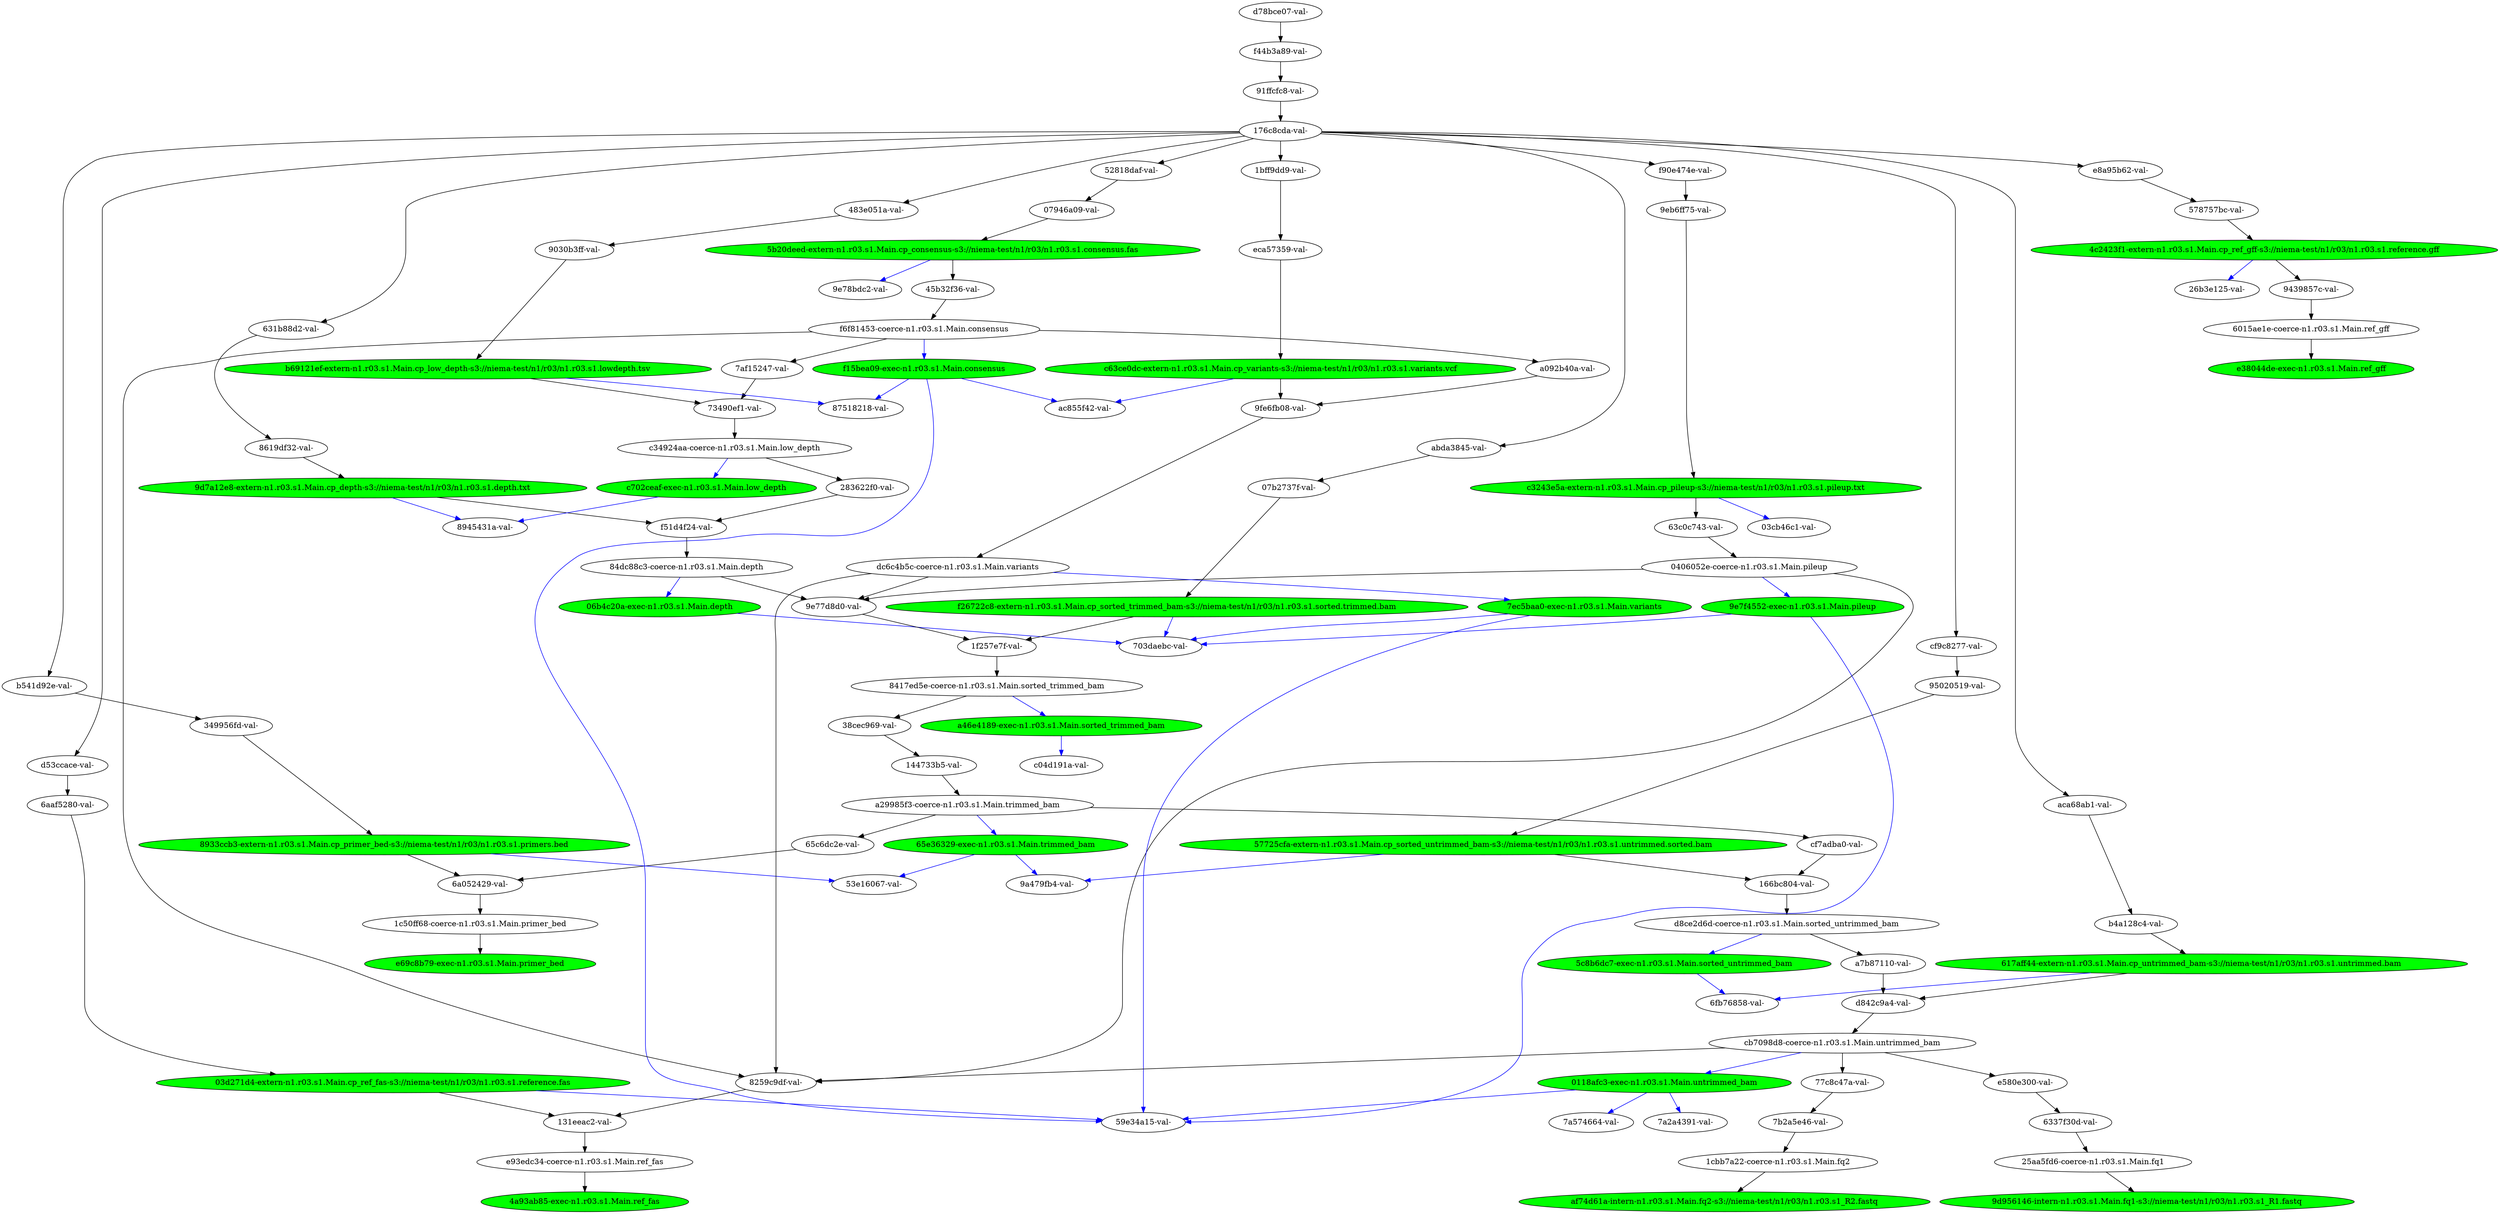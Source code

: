 strict digraph "reflow flowgraph sha256:29e803f11aff83d740f3105f2c07213103dcbed1c7272104a89c69565b8917b7" {
// Node definitions.
"0118afc3-exec-n1.r03.s1.Main.untrimmed_bam" [
fillcolor=green
style=filled
];
"03cb46c1-val-";
"03d271d4-extern-n1.r03.s1.Main.cp_ref_fas-s3://niema-test/n1/r03/n1.r03.s1.reference.fas" [
fillcolor=green
style=filled
];
"0406052e-coerce-n1.r03.s1.Main.pileup";
"06b4c20a-exec-n1.r03.s1.Main.depth" [
fillcolor=green
style=filled
];
"07946a09-val-";
"07b2737f-val-";
"131eeac2-val-";
"144733b5-val-";
"166bc804-val-";
"176c8cda-val-";
"1bff9dd9-val-";
"1c50ff68-coerce-n1.r03.s1.Main.primer_bed";
"1cbb7a22-coerce-n1.r03.s1.Main.fq2";
"1f257e7f-val-";
"25aa5fd6-coerce-n1.r03.s1.Main.fq1";
"26b3e125-val-";
"283622f0-val-";
"349956fd-val-";
"38cec969-val-";
"45b32f36-val-";
"483e051a-val-";
"4a93ab85-exec-n1.r03.s1.Main.ref_fas" [
fillcolor=green
style=filled
];
"4c2423f1-extern-n1.r03.s1.Main.cp_ref_gff-s3://niema-test/n1/r03/n1.r03.s1.reference.gff" [
fillcolor=green
style=filled
];
"52818daf-val-";
"53e16067-val-";
"57725cfa-extern-n1.r03.s1.Main.cp_sorted_untrimmed_bam-s3://niema-test/n1/r03/n1.r03.s1.untrimmed.sorted.bam" [
fillcolor=green
style=filled
];
"578757bc-val-";
"59e34a15-val-";
"5b20deed-extern-n1.r03.s1.Main.cp_consensus-s3://niema-test/n1/r03/n1.r03.s1.consensus.fas" [
fillcolor=green
style=filled
];
"5c8b6dc7-exec-n1.r03.s1.Main.sorted_untrimmed_bam" [
fillcolor=green
style=filled
];
"6015ae1e-coerce-n1.r03.s1.Main.ref_gff";
"617aff44-extern-n1.r03.s1.Main.cp_untrimmed_bam-s3://niema-test/n1/r03/n1.r03.s1.untrimmed.bam" [
fillcolor=green
style=filled
];
"631b88d2-val-";
"6337f30d-val-";
"63c0c743-val-";
"65c6dc2e-val-";
"65e36329-exec-n1.r03.s1.Main.trimmed_bam" [
fillcolor=green
style=filled
];
"6a052429-val-";
"6aaf5280-val-";
"6fb76858-val-";
"703daebc-val-";
"73490ef1-val-";
"77c8c47a-val-";
"7a2a4391-val-";
"7a574664-val-";
"7af15247-val-";
"7b2a5e46-val-";
"7ec5baa0-exec-n1.r03.s1.Main.variants" [
fillcolor=green
style=filled
];
"8259c9df-val-";
"8417ed5e-coerce-n1.r03.s1.Main.sorted_trimmed_bam";
"84dc88c3-coerce-n1.r03.s1.Main.depth";
"8619df32-val-";
"87518218-val-";
"8933ccb3-extern-n1.r03.s1.Main.cp_primer_bed-s3://niema-test/n1/r03/n1.r03.s1.primers.bed" [
fillcolor=green
style=filled
];
"8945431a-val-";
"9030b3ff-val-";
"91ffcfc8-val-";
"9439857c-val-";
"95020519-val-";
"9a479fb4-val-";
"9d7a12e8-extern-n1.r03.s1.Main.cp_depth-s3://niema-test/n1/r03/n1.r03.s1.depth.txt" [
fillcolor=green
style=filled
];
"9d956146-intern-n1.r03.s1.Main.fq1-s3://niema-test/n1/r03/n1.r03.s1_R1.fastq" [
fillcolor=green
style=filled
];
"9e77d8d0-val-";
"9e78bdc2-val-";
"9e7f4552-exec-n1.r03.s1.Main.pileup" [
fillcolor=green
style=filled
];
"9eb6ff75-val-";
"9fe6fb08-val-";
"a092b40a-val-";
"a29985f3-coerce-n1.r03.s1.Main.trimmed_bam";
"a46e4189-exec-n1.r03.s1.Main.sorted_trimmed_bam" [
fillcolor=green
style=filled
];
"a7b87110-val-";
"abda3845-val-";
"ac855f42-val-";
"aca68ab1-val-";
"af74d61a-intern-n1.r03.s1.Main.fq2-s3://niema-test/n1/r03/n1.r03.s1_R2.fastq" [
fillcolor=green
style=filled
];
"b4a128c4-val-";
"b541d92e-val-";
"b69121ef-extern-n1.r03.s1.Main.cp_low_depth-s3://niema-test/n1/r03/n1.r03.s1.lowdepth.tsv" [
fillcolor=green
style=filled
];
"c04d191a-val-";
"c3243e5a-extern-n1.r03.s1.Main.cp_pileup-s3://niema-test/n1/r03/n1.r03.s1.pileup.txt" [
fillcolor=green
style=filled
];
"c34924aa-coerce-n1.r03.s1.Main.low_depth";
"c63ce0dc-extern-n1.r03.s1.Main.cp_variants-s3://niema-test/n1/r03/n1.r03.s1.variants.vcf" [
fillcolor=green
style=filled
];
"c702ceaf-exec-n1.r03.s1.Main.low_depth" [
fillcolor=green
style=filled
];
"cb7098d8-coerce-n1.r03.s1.Main.untrimmed_bam";
"cf7adba0-val-";
"cf9c8277-val-";
"d53ccace-val-";
"d78bce07-val-";
"d842c9a4-val-";
"d8ce2d6d-coerce-n1.r03.s1.Main.sorted_untrimmed_bam";
"dc6c4b5c-coerce-n1.r03.s1.Main.variants";
"e38044de-exec-n1.r03.s1.Main.ref_gff" [
fillcolor=green
style=filled
];
"e580e300-val-";
"e69c8b79-exec-n1.r03.s1.Main.primer_bed" [
fillcolor=green
style=filled
];
"e8a95b62-val-";
"e93edc34-coerce-n1.r03.s1.Main.ref_fas";
"eca57359-val-";
"f15bea09-exec-n1.r03.s1.Main.consensus" [
fillcolor=green
style=filled
];
"f26722c8-extern-n1.r03.s1.Main.cp_sorted_trimmed_bam-s3://niema-test/n1/r03/n1.r03.s1.sorted.trimmed.bam" [
fillcolor=green
style=filled
];
"f44b3a89-val-";
"f51d4f24-val-";
"f6f81453-coerce-n1.r03.s1.Main.consensus";
"f90e474e-val-";

// Edge definitions.
"0118afc3-exec-n1.r03.s1.Main.untrimmed_bam" -> "59e34a15-val-" [
dynamic=true
color=blue
];
"0118afc3-exec-n1.r03.s1.Main.untrimmed_bam" -> "7a2a4391-val-" [
dynamic=true
color=blue
];
"0118afc3-exec-n1.r03.s1.Main.untrimmed_bam" -> "7a574664-val-" [
dynamic=true
color=blue
];
"03d271d4-extern-n1.r03.s1.Main.cp_ref_fas-s3://niema-test/n1/r03/n1.r03.s1.reference.fas" -> "131eeac2-val-" [dynamic=false];
"03d271d4-extern-n1.r03.s1.Main.cp_ref_fas-s3://niema-test/n1/r03/n1.r03.s1.reference.fas" -> "59e34a15-val-" [
dynamic=true
color=blue
];
"0406052e-coerce-n1.r03.s1.Main.pileup" -> "8259c9df-val-" [dynamic=false];
"0406052e-coerce-n1.r03.s1.Main.pileup" -> "9e77d8d0-val-" [dynamic=false];
"0406052e-coerce-n1.r03.s1.Main.pileup" -> "9e7f4552-exec-n1.r03.s1.Main.pileup" [
dynamic=true
color=blue
];
"06b4c20a-exec-n1.r03.s1.Main.depth" -> "703daebc-val-" [
dynamic=true
color=blue
];
"07946a09-val-" -> "5b20deed-extern-n1.r03.s1.Main.cp_consensus-s3://niema-test/n1/r03/n1.r03.s1.consensus.fas" [dynamic=false];
"07b2737f-val-" -> "f26722c8-extern-n1.r03.s1.Main.cp_sorted_trimmed_bam-s3://niema-test/n1/r03/n1.r03.s1.sorted.trimmed.bam" [dynamic=false];
"131eeac2-val-" -> "e93edc34-coerce-n1.r03.s1.Main.ref_fas" [dynamic=false];
"144733b5-val-" -> "a29985f3-coerce-n1.r03.s1.Main.trimmed_bam" [dynamic=false];
"166bc804-val-" -> "d8ce2d6d-coerce-n1.r03.s1.Main.sorted_untrimmed_bam" [dynamic=false];
"176c8cda-val-" -> "1bff9dd9-val-" [dynamic=false];
"176c8cda-val-" -> "483e051a-val-" [dynamic=false];
"176c8cda-val-" -> "52818daf-val-" [dynamic=false];
"176c8cda-val-" -> "631b88d2-val-" [dynamic=false];
"176c8cda-val-" -> "abda3845-val-" [dynamic=false];
"176c8cda-val-" -> "aca68ab1-val-" [dynamic=false];
"176c8cda-val-" -> "b541d92e-val-" [dynamic=false];
"176c8cda-val-" -> "cf9c8277-val-" [dynamic=false];
"176c8cda-val-" -> "d53ccace-val-" [dynamic=false];
"176c8cda-val-" -> "e8a95b62-val-" [dynamic=false];
"176c8cda-val-" -> "f90e474e-val-" [dynamic=false];
"1bff9dd9-val-" -> "eca57359-val-" [dynamic=false];
"1c50ff68-coerce-n1.r03.s1.Main.primer_bed" -> "e69c8b79-exec-n1.r03.s1.Main.primer_bed" [dynamic=false];
"1cbb7a22-coerce-n1.r03.s1.Main.fq2" -> "af74d61a-intern-n1.r03.s1.Main.fq2-s3://niema-test/n1/r03/n1.r03.s1_R2.fastq" [dynamic=false];
"1f257e7f-val-" -> "8417ed5e-coerce-n1.r03.s1.Main.sorted_trimmed_bam" [dynamic=false];
"25aa5fd6-coerce-n1.r03.s1.Main.fq1" -> "9d956146-intern-n1.r03.s1.Main.fq1-s3://niema-test/n1/r03/n1.r03.s1_R1.fastq" [dynamic=false];
"283622f0-val-" -> "f51d4f24-val-" [dynamic=false];
"349956fd-val-" -> "8933ccb3-extern-n1.r03.s1.Main.cp_primer_bed-s3://niema-test/n1/r03/n1.r03.s1.primers.bed" [dynamic=false];
"38cec969-val-" -> "144733b5-val-" [dynamic=false];
"45b32f36-val-" -> "f6f81453-coerce-n1.r03.s1.Main.consensus" [dynamic=false];
"483e051a-val-" -> "9030b3ff-val-" [dynamic=false];
"4c2423f1-extern-n1.r03.s1.Main.cp_ref_gff-s3://niema-test/n1/r03/n1.r03.s1.reference.gff" -> "26b3e125-val-" [
dynamic=true
color=blue
];
"4c2423f1-extern-n1.r03.s1.Main.cp_ref_gff-s3://niema-test/n1/r03/n1.r03.s1.reference.gff" -> "9439857c-val-" [dynamic=false];
"52818daf-val-" -> "07946a09-val-" [dynamic=false];
"57725cfa-extern-n1.r03.s1.Main.cp_sorted_untrimmed_bam-s3://niema-test/n1/r03/n1.r03.s1.untrimmed.sorted.bam" -> "166bc804-val-" [dynamic=false];
"57725cfa-extern-n1.r03.s1.Main.cp_sorted_untrimmed_bam-s3://niema-test/n1/r03/n1.r03.s1.untrimmed.sorted.bam" -> "9a479fb4-val-" [
dynamic=true
color=blue
];
"578757bc-val-" -> "4c2423f1-extern-n1.r03.s1.Main.cp_ref_gff-s3://niema-test/n1/r03/n1.r03.s1.reference.gff" [dynamic=false];
"5b20deed-extern-n1.r03.s1.Main.cp_consensus-s3://niema-test/n1/r03/n1.r03.s1.consensus.fas" -> "45b32f36-val-" [dynamic=false];
"5b20deed-extern-n1.r03.s1.Main.cp_consensus-s3://niema-test/n1/r03/n1.r03.s1.consensus.fas" -> "9e78bdc2-val-" [
dynamic=true
color=blue
];
"5c8b6dc7-exec-n1.r03.s1.Main.sorted_untrimmed_bam" -> "6fb76858-val-" [
dynamic=true
color=blue
];
"6015ae1e-coerce-n1.r03.s1.Main.ref_gff" -> "e38044de-exec-n1.r03.s1.Main.ref_gff" [dynamic=false];
"617aff44-extern-n1.r03.s1.Main.cp_untrimmed_bam-s3://niema-test/n1/r03/n1.r03.s1.untrimmed.bam" -> "6fb76858-val-" [
dynamic=true
color=blue
];
"617aff44-extern-n1.r03.s1.Main.cp_untrimmed_bam-s3://niema-test/n1/r03/n1.r03.s1.untrimmed.bam" -> "d842c9a4-val-" [dynamic=false];
"631b88d2-val-" -> "8619df32-val-" [dynamic=false];
"6337f30d-val-" -> "25aa5fd6-coerce-n1.r03.s1.Main.fq1" [dynamic=false];
"63c0c743-val-" -> "0406052e-coerce-n1.r03.s1.Main.pileup" [dynamic=false];
"65c6dc2e-val-" -> "6a052429-val-" [dynamic=false];
"65e36329-exec-n1.r03.s1.Main.trimmed_bam" -> "53e16067-val-" [
dynamic=true
color=blue
];
"65e36329-exec-n1.r03.s1.Main.trimmed_bam" -> "9a479fb4-val-" [
dynamic=true
color=blue
];
"6a052429-val-" -> "1c50ff68-coerce-n1.r03.s1.Main.primer_bed" [dynamic=false];
"6aaf5280-val-" -> "03d271d4-extern-n1.r03.s1.Main.cp_ref_fas-s3://niema-test/n1/r03/n1.r03.s1.reference.fas" [dynamic=false];
"73490ef1-val-" -> "c34924aa-coerce-n1.r03.s1.Main.low_depth" [dynamic=false];
"77c8c47a-val-" -> "7b2a5e46-val-" [dynamic=false];
"7af15247-val-" -> "73490ef1-val-" [dynamic=false];
"7b2a5e46-val-" -> "1cbb7a22-coerce-n1.r03.s1.Main.fq2" [dynamic=false];
"7ec5baa0-exec-n1.r03.s1.Main.variants" -> "59e34a15-val-" [
dynamic=true
color=blue
];
"7ec5baa0-exec-n1.r03.s1.Main.variants" -> "703daebc-val-" [
dynamic=true
color=blue
];
"8259c9df-val-" -> "131eeac2-val-" [dynamic=false];
"8417ed5e-coerce-n1.r03.s1.Main.sorted_trimmed_bam" -> "38cec969-val-" [dynamic=false];
"8417ed5e-coerce-n1.r03.s1.Main.sorted_trimmed_bam" -> "a46e4189-exec-n1.r03.s1.Main.sorted_trimmed_bam" [
dynamic=true
color=blue
];
"84dc88c3-coerce-n1.r03.s1.Main.depth" -> "06b4c20a-exec-n1.r03.s1.Main.depth" [
dynamic=true
color=blue
];
"84dc88c3-coerce-n1.r03.s1.Main.depth" -> "9e77d8d0-val-" [dynamic=false];
"8619df32-val-" -> "9d7a12e8-extern-n1.r03.s1.Main.cp_depth-s3://niema-test/n1/r03/n1.r03.s1.depth.txt" [dynamic=false];
"8933ccb3-extern-n1.r03.s1.Main.cp_primer_bed-s3://niema-test/n1/r03/n1.r03.s1.primers.bed" -> "53e16067-val-" [
dynamic=true
color=blue
];
"8933ccb3-extern-n1.r03.s1.Main.cp_primer_bed-s3://niema-test/n1/r03/n1.r03.s1.primers.bed" -> "6a052429-val-" [dynamic=false];
"9030b3ff-val-" -> "b69121ef-extern-n1.r03.s1.Main.cp_low_depth-s3://niema-test/n1/r03/n1.r03.s1.lowdepth.tsv" [dynamic=false];
"91ffcfc8-val-" -> "176c8cda-val-" [dynamic=false];
"9439857c-val-" -> "6015ae1e-coerce-n1.r03.s1.Main.ref_gff" [dynamic=false];
"95020519-val-" -> "57725cfa-extern-n1.r03.s1.Main.cp_sorted_untrimmed_bam-s3://niema-test/n1/r03/n1.r03.s1.untrimmed.sorted.bam" [dynamic=false];
"9d7a12e8-extern-n1.r03.s1.Main.cp_depth-s3://niema-test/n1/r03/n1.r03.s1.depth.txt" -> "8945431a-val-" [
dynamic=true
color=blue
];
"9d7a12e8-extern-n1.r03.s1.Main.cp_depth-s3://niema-test/n1/r03/n1.r03.s1.depth.txt" -> "f51d4f24-val-" [dynamic=false];
"9e77d8d0-val-" -> "1f257e7f-val-" [dynamic=false];
"9e7f4552-exec-n1.r03.s1.Main.pileup" -> "59e34a15-val-" [
dynamic=true
color=blue
];
"9e7f4552-exec-n1.r03.s1.Main.pileup" -> "703daebc-val-" [
dynamic=true
color=blue
];
"9eb6ff75-val-" -> "c3243e5a-extern-n1.r03.s1.Main.cp_pileup-s3://niema-test/n1/r03/n1.r03.s1.pileup.txt" [dynamic=false];
"9fe6fb08-val-" -> "dc6c4b5c-coerce-n1.r03.s1.Main.variants" [dynamic=false];
"a092b40a-val-" -> "9fe6fb08-val-" [dynamic=false];
"a29985f3-coerce-n1.r03.s1.Main.trimmed_bam" -> "65c6dc2e-val-" [dynamic=false];
"a29985f3-coerce-n1.r03.s1.Main.trimmed_bam" -> "65e36329-exec-n1.r03.s1.Main.trimmed_bam" [
dynamic=true
color=blue
];
"a29985f3-coerce-n1.r03.s1.Main.trimmed_bam" -> "cf7adba0-val-" [dynamic=false];
"a46e4189-exec-n1.r03.s1.Main.sorted_trimmed_bam" -> "c04d191a-val-" [
dynamic=true
color=blue
];
"a7b87110-val-" -> "d842c9a4-val-" [dynamic=false];
"abda3845-val-" -> "07b2737f-val-" [dynamic=false];
"aca68ab1-val-" -> "b4a128c4-val-" [dynamic=false];
"b4a128c4-val-" -> "617aff44-extern-n1.r03.s1.Main.cp_untrimmed_bam-s3://niema-test/n1/r03/n1.r03.s1.untrimmed.bam" [dynamic=false];
"b541d92e-val-" -> "349956fd-val-" [dynamic=false];
"b69121ef-extern-n1.r03.s1.Main.cp_low_depth-s3://niema-test/n1/r03/n1.r03.s1.lowdepth.tsv" -> "73490ef1-val-" [dynamic=false];
"b69121ef-extern-n1.r03.s1.Main.cp_low_depth-s3://niema-test/n1/r03/n1.r03.s1.lowdepth.tsv" -> "87518218-val-" [
dynamic=true
color=blue
];
"c3243e5a-extern-n1.r03.s1.Main.cp_pileup-s3://niema-test/n1/r03/n1.r03.s1.pileup.txt" -> "03cb46c1-val-" [
dynamic=true
color=blue
];
"c3243e5a-extern-n1.r03.s1.Main.cp_pileup-s3://niema-test/n1/r03/n1.r03.s1.pileup.txt" -> "63c0c743-val-" [dynamic=false];
"c34924aa-coerce-n1.r03.s1.Main.low_depth" -> "283622f0-val-" [dynamic=false];
"c34924aa-coerce-n1.r03.s1.Main.low_depth" -> "c702ceaf-exec-n1.r03.s1.Main.low_depth" [
dynamic=true
color=blue
];
"c63ce0dc-extern-n1.r03.s1.Main.cp_variants-s3://niema-test/n1/r03/n1.r03.s1.variants.vcf" -> "9fe6fb08-val-" [dynamic=false];
"c63ce0dc-extern-n1.r03.s1.Main.cp_variants-s3://niema-test/n1/r03/n1.r03.s1.variants.vcf" -> "ac855f42-val-" [
dynamic=true
color=blue
];
"c702ceaf-exec-n1.r03.s1.Main.low_depth" -> "8945431a-val-" [
dynamic=true
color=blue
];
"cb7098d8-coerce-n1.r03.s1.Main.untrimmed_bam" -> "0118afc3-exec-n1.r03.s1.Main.untrimmed_bam" [
dynamic=true
color=blue
];
"cb7098d8-coerce-n1.r03.s1.Main.untrimmed_bam" -> "77c8c47a-val-" [dynamic=false];
"cb7098d8-coerce-n1.r03.s1.Main.untrimmed_bam" -> "8259c9df-val-" [dynamic=false];
"cb7098d8-coerce-n1.r03.s1.Main.untrimmed_bam" -> "e580e300-val-" [dynamic=false];
"cf7adba0-val-" -> "166bc804-val-" [dynamic=false];
"cf9c8277-val-" -> "95020519-val-" [dynamic=false];
"d53ccace-val-" -> "6aaf5280-val-" [dynamic=false];
"d78bce07-val-" -> "f44b3a89-val-" [dynamic=false];
"d842c9a4-val-" -> "cb7098d8-coerce-n1.r03.s1.Main.untrimmed_bam" [dynamic=false];
"d8ce2d6d-coerce-n1.r03.s1.Main.sorted_untrimmed_bam" -> "5c8b6dc7-exec-n1.r03.s1.Main.sorted_untrimmed_bam" [
dynamic=true
color=blue
];
"d8ce2d6d-coerce-n1.r03.s1.Main.sorted_untrimmed_bam" -> "a7b87110-val-" [dynamic=false];
"dc6c4b5c-coerce-n1.r03.s1.Main.variants" -> "7ec5baa0-exec-n1.r03.s1.Main.variants" [
dynamic=true
color=blue
];
"dc6c4b5c-coerce-n1.r03.s1.Main.variants" -> "8259c9df-val-" [dynamic=false];
"dc6c4b5c-coerce-n1.r03.s1.Main.variants" -> "9e77d8d0-val-" [dynamic=false];
"e580e300-val-" -> "6337f30d-val-" [dynamic=false];
"e8a95b62-val-" -> "578757bc-val-" [dynamic=false];
"e93edc34-coerce-n1.r03.s1.Main.ref_fas" -> "4a93ab85-exec-n1.r03.s1.Main.ref_fas" [dynamic=false];
"eca57359-val-" -> "c63ce0dc-extern-n1.r03.s1.Main.cp_variants-s3://niema-test/n1/r03/n1.r03.s1.variants.vcf" [dynamic=false];
"f15bea09-exec-n1.r03.s1.Main.consensus" -> "59e34a15-val-" [
dynamic=true
color=blue
];
"f15bea09-exec-n1.r03.s1.Main.consensus" -> "87518218-val-" [
dynamic=true
color=blue
];
"f15bea09-exec-n1.r03.s1.Main.consensus" -> "ac855f42-val-" [
dynamic=true
color=blue
];
"f26722c8-extern-n1.r03.s1.Main.cp_sorted_trimmed_bam-s3://niema-test/n1/r03/n1.r03.s1.sorted.trimmed.bam" -> "1f257e7f-val-" [dynamic=false];
"f26722c8-extern-n1.r03.s1.Main.cp_sorted_trimmed_bam-s3://niema-test/n1/r03/n1.r03.s1.sorted.trimmed.bam" -> "703daebc-val-" [
dynamic=true
color=blue
];
"f44b3a89-val-" -> "91ffcfc8-val-" [dynamic=false];
"f51d4f24-val-" -> "84dc88c3-coerce-n1.r03.s1.Main.depth" [dynamic=false];
"f6f81453-coerce-n1.r03.s1.Main.consensus" -> "7af15247-val-" [dynamic=false];
"f6f81453-coerce-n1.r03.s1.Main.consensus" -> "8259c9df-val-" [dynamic=false];
"f6f81453-coerce-n1.r03.s1.Main.consensus" -> "a092b40a-val-" [dynamic=false];
"f6f81453-coerce-n1.r03.s1.Main.consensus" -> "f15bea09-exec-n1.r03.s1.Main.consensus" [
dynamic=true
color=blue
];
"f90e474e-val-" -> "9eb6ff75-val-" [dynamic=false];
}